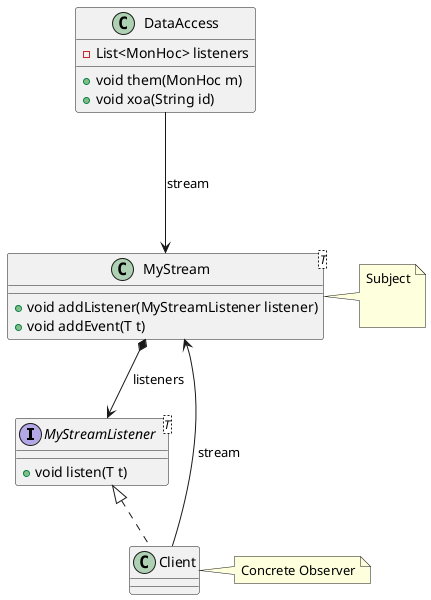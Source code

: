 @startuml
'https://plantuml.com/class-diagram

interface MyStreamListener<T> {
    + void listen(T t)
}

class MyStream<T> {
   + void addListener(MyStreamListener listener)
   + void addEvent(T t)
}

class DataAccess {
    - List<MonHoc> listeners
    + void them(MonHoc m)
    + void xoa(String id)
}

class Client {}

MyStream *--> MyStreamListener:listeners
    Client --> MyStream:stream
    MyStreamListener <|.. Client
DataAccess ---> MyStream:stream



note right of MyStream
    Subject


end note

note right of Client
    Concrete Observer
end note
@enduml

